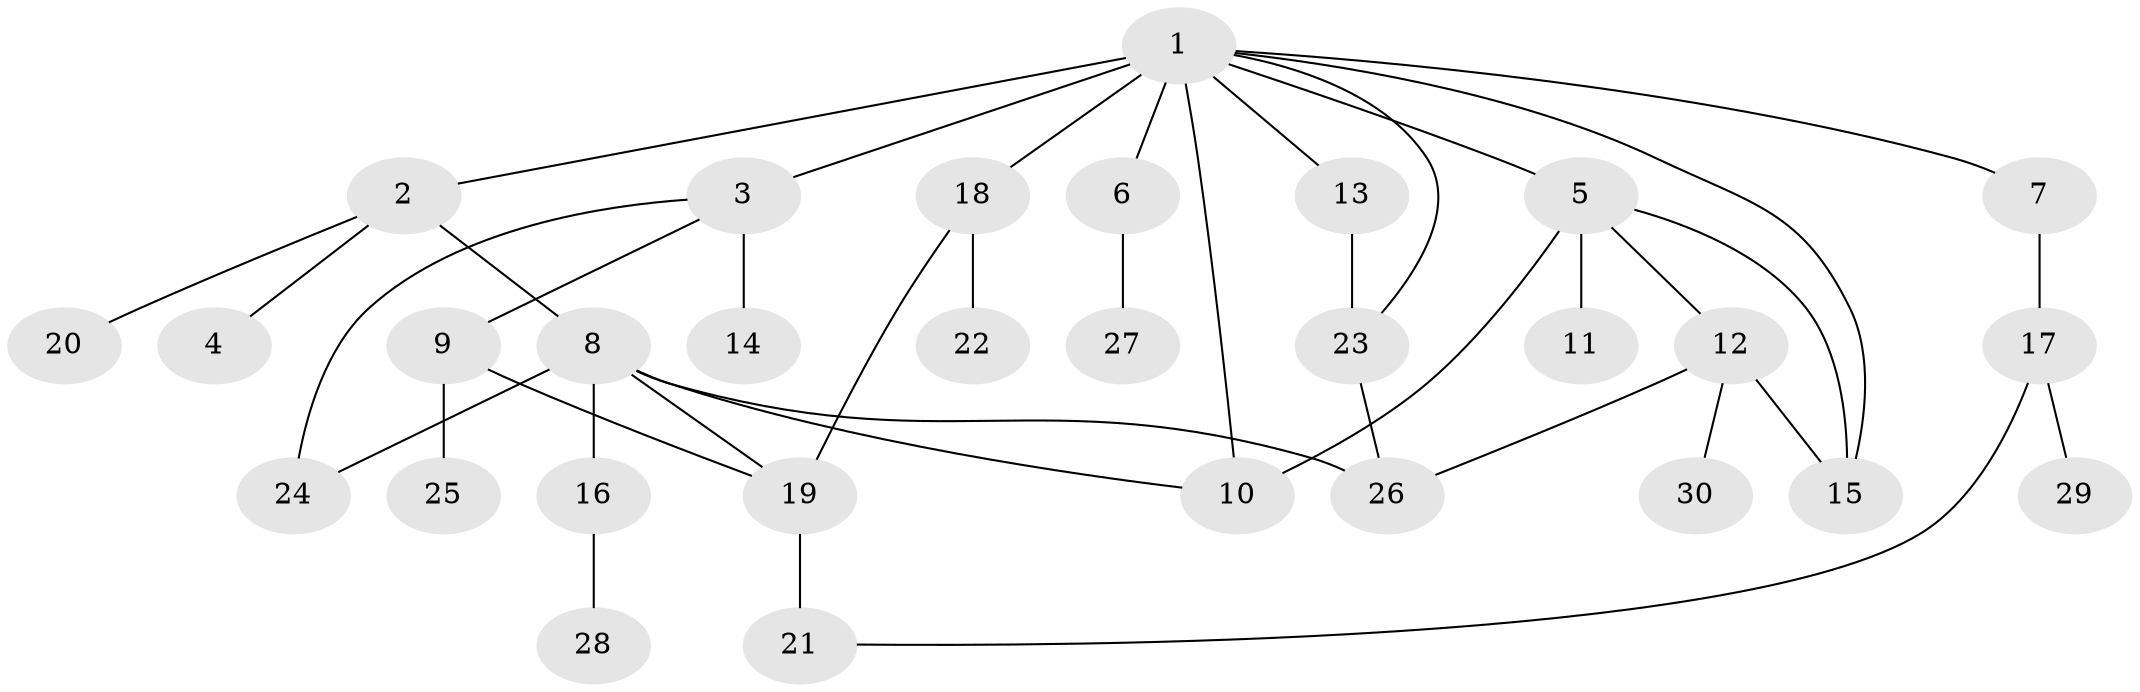 // original degree distribution, {18: 0.01694915254237288, 6: 0.03389830508474576, 5: 0.03389830508474576, 1: 0.4745762711864407, 3: 0.11864406779661017, 7: 0.01694915254237288, 2: 0.1864406779661017, 4: 0.11864406779661017}
// Generated by graph-tools (version 1.1) at 2025/35/03/09/25 02:35:39]
// undirected, 30 vertices, 40 edges
graph export_dot {
graph [start="1"]
  node [color=gray90,style=filled];
  1;
  2;
  3;
  4;
  5;
  6;
  7;
  8;
  9;
  10;
  11;
  12;
  13;
  14;
  15;
  16;
  17;
  18;
  19;
  20;
  21;
  22;
  23;
  24;
  25;
  26;
  27;
  28;
  29;
  30;
  1 -- 2 [weight=1.0];
  1 -- 3 [weight=1.0];
  1 -- 5 [weight=1.0];
  1 -- 6 [weight=5.0];
  1 -- 7 [weight=1.0];
  1 -- 10 [weight=2.0];
  1 -- 13 [weight=2.0];
  1 -- 15 [weight=1.0];
  1 -- 18 [weight=1.0];
  1 -- 23 [weight=1.0];
  2 -- 4 [weight=1.0];
  2 -- 8 [weight=1.0];
  2 -- 20 [weight=1.0];
  3 -- 9 [weight=1.0];
  3 -- 14 [weight=1.0];
  3 -- 24 [weight=1.0];
  5 -- 10 [weight=1.0];
  5 -- 11 [weight=1.0];
  5 -- 12 [weight=1.0];
  5 -- 15 [weight=1.0];
  6 -- 27 [weight=1.0];
  7 -- 17 [weight=1.0];
  8 -- 10 [weight=1.0];
  8 -- 16 [weight=1.0];
  8 -- 19 [weight=1.0];
  8 -- 24 [weight=1.0];
  8 -- 26 [weight=1.0];
  9 -- 19 [weight=1.0];
  9 -- 25 [weight=3.0];
  12 -- 15 [weight=1.0];
  12 -- 26 [weight=1.0];
  12 -- 30 [weight=1.0];
  13 -- 23 [weight=1.0];
  16 -- 28 [weight=1.0];
  17 -- 21 [weight=1.0];
  17 -- 29 [weight=1.0];
  18 -- 19 [weight=1.0];
  18 -- 22 [weight=1.0];
  19 -- 21 [weight=2.0];
  23 -- 26 [weight=1.0];
}
